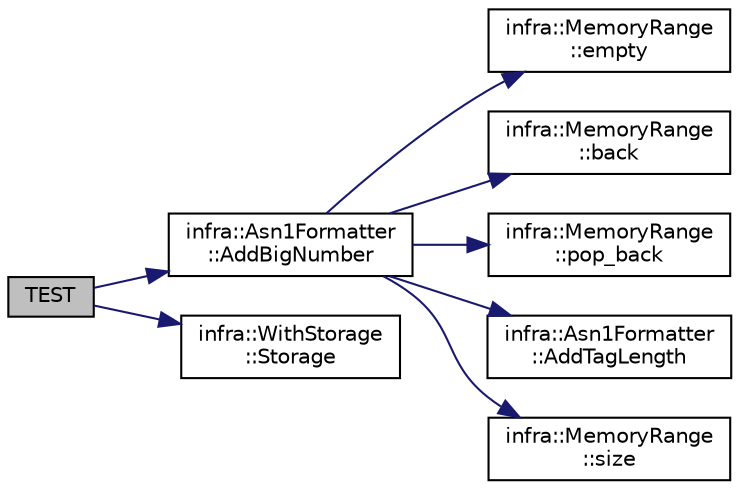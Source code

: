 digraph "TEST"
{
 // INTERACTIVE_SVG=YES
  edge [fontname="Helvetica",fontsize="10",labelfontname="Helvetica",labelfontsize="10"];
  node [fontname="Helvetica",fontsize="10",shape=record];
  rankdir="LR";
  Node40 [label="TEST",height=0.2,width=0.4,color="black", fillcolor="grey75", style="filled", fontcolor="black"];
  Node40 -> Node41 [color="midnightblue",fontsize="10",style="solid",fontname="Helvetica"];
  Node41 [label="infra::Asn1Formatter\l::AddBigNumber",height=0.2,width=0.4,color="black", fillcolor="white", style="filled",URL="$db/dc0/classinfra_1_1_asn1_formatter.html#adda3f5cac354a7d03922965362c73024"];
  Node41 -> Node42 [color="midnightblue",fontsize="10",style="solid",fontname="Helvetica"];
  Node42 [label="infra::MemoryRange\l::empty",height=0.2,width=0.4,color="black", fillcolor="white", style="filled",URL="$d0/d6d/classinfra_1_1_memory_range.html#a0dc90caa282524ee9828bf8128e3a569"];
  Node41 -> Node43 [color="midnightblue",fontsize="10",style="solid",fontname="Helvetica"];
  Node43 [label="infra::MemoryRange\l::back",height=0.2,width=0.4,color="black", fillcolor="white", style="filled",URL="$d0/d6d/classinfra_1_1_memory_range.html#a309e05177e377a47f9375fddacc865c1"];
  Node41 -> Node44 [color="midnightblue",fontsize="10",style="solid",fontname="Helvetica"];
  Node44 [label="infra::MemoryRange\l::pop_back",height=0.2,width=0.4,color="black", fillcolor="white", style="filled",URL="$d0/d6d/classinfra_1_1_memory_range.html#a036ab3dbf2035e6889b36c386d97df07"];
  Node41 -> Node45 [color="midnightblue",fontsize="10",style="solid",fontname="Helvetica"];
  Node45 [label="infra::Asn1Formatter\l::AddTagLength",height=0.2,width=0.4,color="black", fillcolor="white", style="filled",URL="$db/dc0/classinfra_1_1_asn1_formatter.html#a25264b39e8e0a864d67b1b3f917eee1d"];
  Node41 -> Node46 [color="midnightblue",fontsize="10",style="solid",fontname="Helvetica"];
  Node46 [label="infra::MemoryRange\l::size",height=0.2,width=0.4,color="black", fillcolor="white", style="filled",URL="$d0/d6d/classinfra_1_1_memory_range.html#ae8fbbf531d3696b6a64ac13385acdc66"];
  Node40 -> Node47 [color="midnightblue",fontsize="10",style="solid",fontname="Helvetica"];
  Node47 [label="infra::WithStorage\l::Storage",height=0.2,width=0.4,color="black", fillcolor="white", style="filled",URL="$d2/d40/classinfra_1_1_with_storage.html#a959e08f366249bcd535a47436dc2a0c7"];
}
